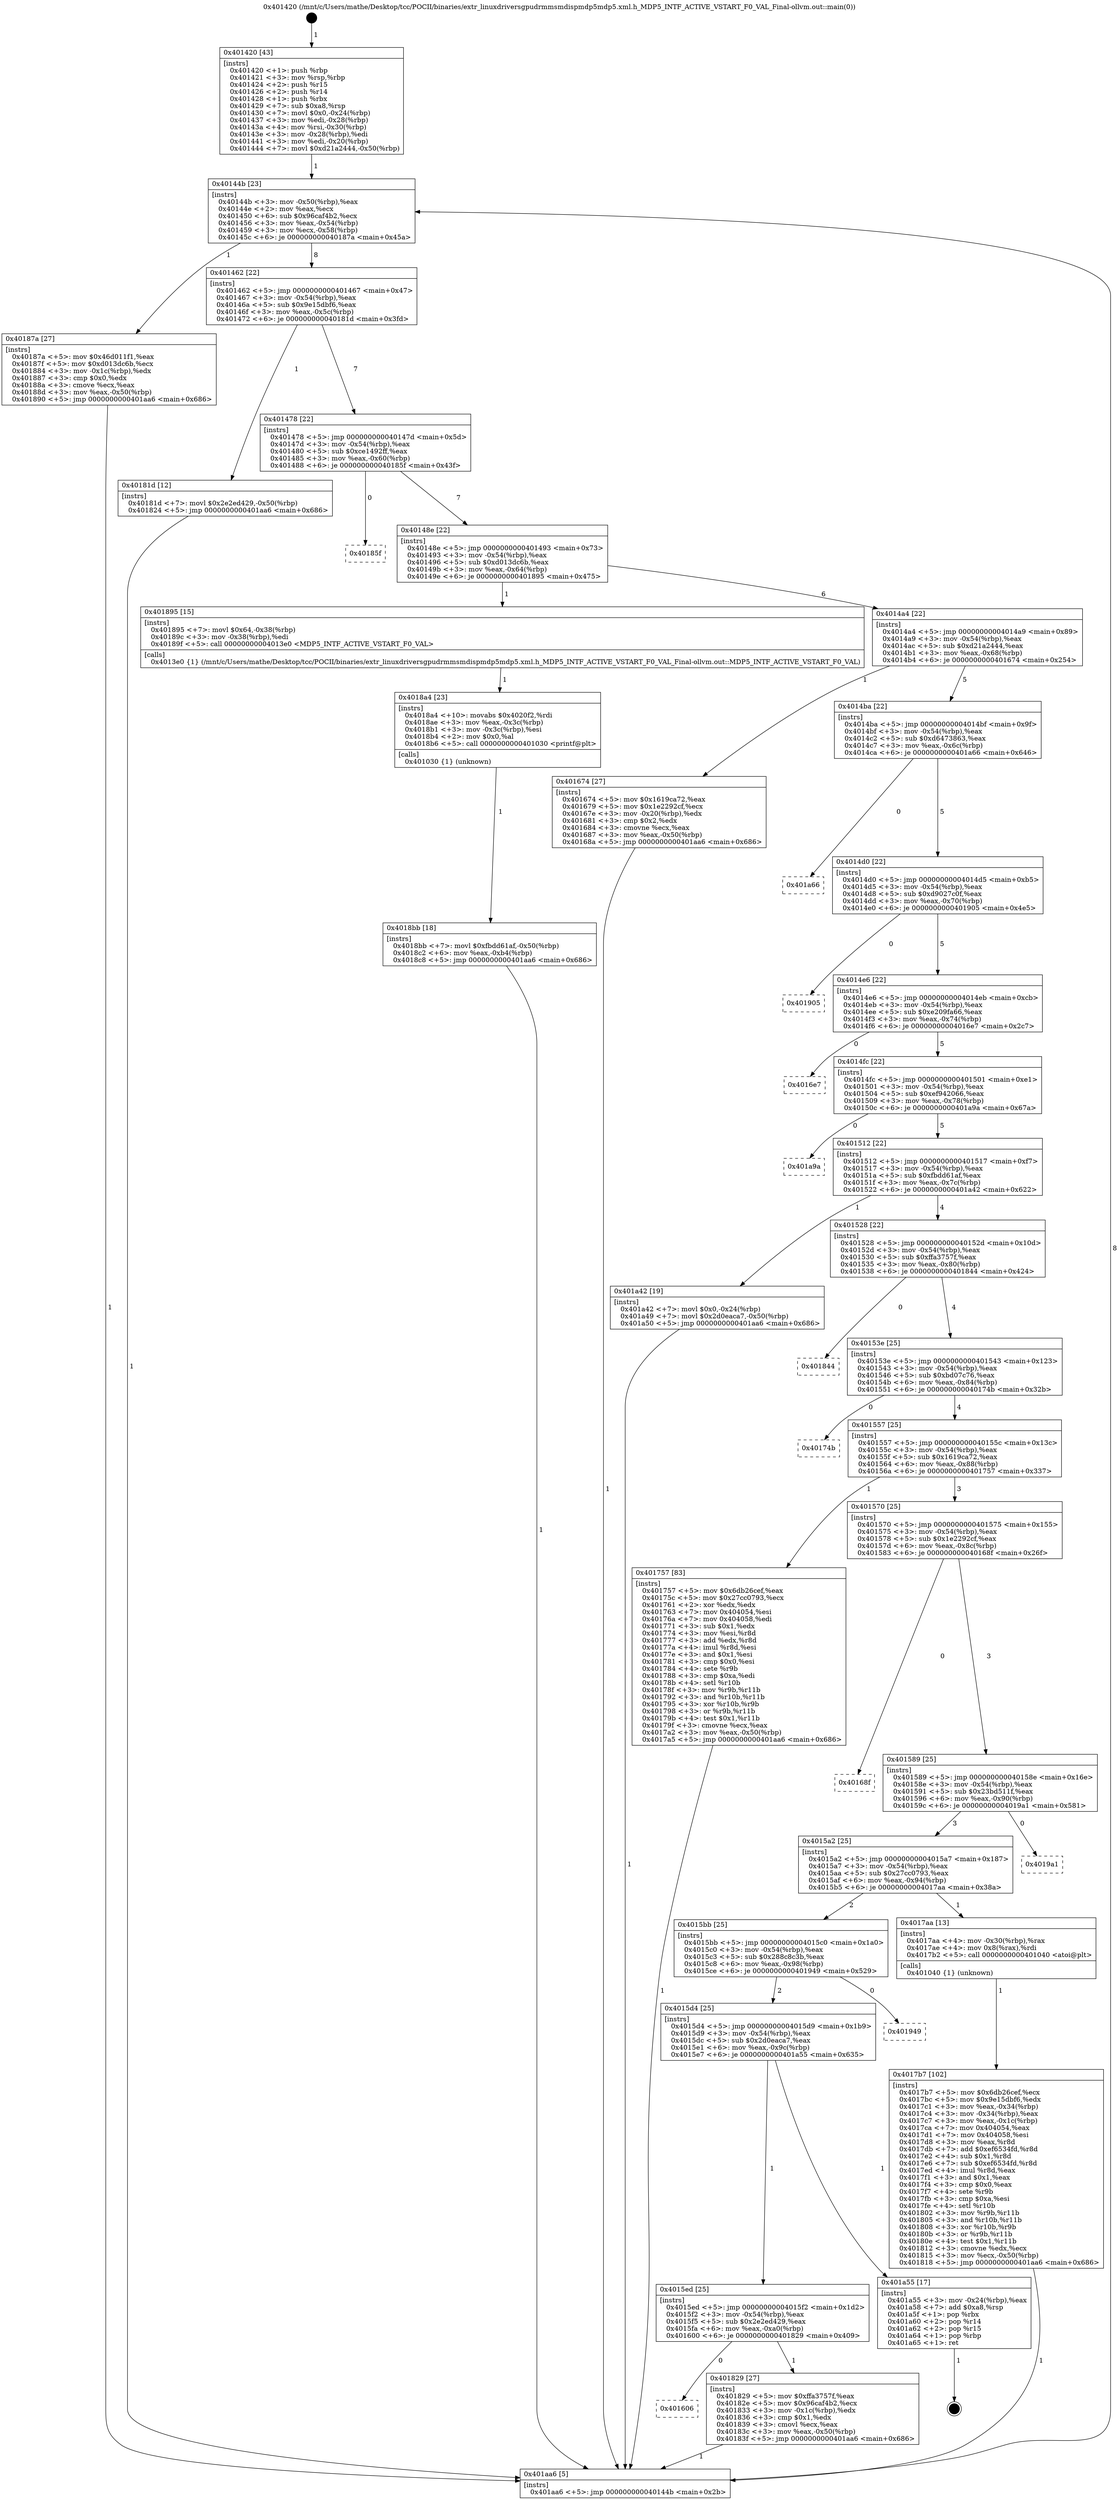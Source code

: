 digraph "0x401420" {
  label = "0x401420 (/mnt/c/Users/mathe/Desktop/tcc/POCII/binaries/extr_linuxdriversgpudrmmsmdispmdp5mdp5.xml.h_MDP5_INTF_ACTIVE_VSTART_F0_VAL_Final-ollvm.out::main(0))"
  labelloc = "t"
  node[shape=record]

  Entry [label="",width=0.3,height=0.3,shape=circle,fillcolor=black,style=filled]
  "0x40144b" [label="{
     0x40144b [23]\l
     | [instrs]\l
     &nbsp;&nbsp;0x40144b \<+3\>: mov -0x50(%rbp),%eax\l
     &nbsp;&nbsp;0x40144e \<+2\>: mov %eax,%ecx\l
     &nbsp;&nbsp;0x401450 \<+6\>: sub $0x96caf4b2,%ecx\l
     &nbsp;&nbsp;0x401456 \<+3\>: mov %eax,-0x54(%rbp)\l
     &nbsp;&nbsp;0x401459 \<+3\>: mov %ecx,-0x58(%rbp)\l
     &nbsp;&nbsp;0x40145c \<+6\>: je 000000000040187a \<main+0x45a\>\l
  }"]
  "0x40187a" [label="{
     0x40187a [27]\l
     | [instrs]\l
     &nbsp;&nbsp;0x40187a \<+5\>: mov $0x46d011f1,%eax\l
     &nbsp;&nbsp;0x40187f \<+5\>: mov $0xd013dc6b,%ecx\l
     &nbsp;&nbsp;0x401884 \<+3\>: mov -0x1c(%rbp),%edx\l
     &nbsp;&nbsp;0x401887 \<+3\>: cmp $0x0,%edx\l
     &nbsp;&nbsp;0x40188a \<+3\>: cmove %ecx,%eax\l
     &nbsp;&nbsp;0x40188d \<+3\>: mov %eax,-0x50(%rbp)\l
     &nbsp;&nbsp;0x401890 \<+5\>: jmp 0000000000401aa6 \<main+0x686\>\l
  }"]
  "0x401462" [label="{
     0x401462 [22]\l
     | [instrs]\l
     &nbsp;&nbsp;0x401462 \<+5\>: jmp 0000000000401467 \<main+0x47\>\l
     &nbsp;&nbsp;0x401467 \<+3\>: mov -0x54(%rbp),%eax\l
     &nbsp;&nbsp;0x40146a \<+5\>: sub $0x9e15dbf6,%eax\l
     &nbsp;&nbsp;0x40146f \<+3\>: mov %eax,-0x5c(%rbp)\l
     &nbsp;&nbsp;0x401472 \<+6\>: je 000000000040181d \<main+0x3fd\>\l
  }"]
  Exit [label="",width=0.3,height=0.3,shape=circle,fillcolor=black,style=filled,peripheries=2]
  "0x40181d" [label="{
     0x40181d [12]\l
     | [instrs]\l
     &nbsp;&nbsp;0x40181d \<+7\>: movl $0x2e2ed429,-0x50(%rbp)\l
     &nbsp;&nbsp;0x401824 \<+5\>: jmp 0000000000401aa6 \<main+0x686\>\l
  }"]
  "0x401478" [label="{
     0x401478 [22]\l
     | [instrs]\l
     &nbsp;&nbsp;0x401478 \<+5\>: jmp 000000000040147d \<main+0x5d\>\l
     &nbsp;&nbsp;0x40147d \<+3\>: mov -0x54(%rbp),%eax\l
     &nbsp;&nbsp;0x401480 \<+5\>: sub $0xce1492ff,%eax\l
     &nbsp;&nbsp;0x401485 \<+3\>: mov %eax,-0x60(%rbp)\l
     &nbsp;&nbsp;0x401488 \<+6\>: je 000000000040185f \<main+0x43f\>\l
  }"]
  "0x4018bb" [label="{
     0x4018bb [18]\l
     | [instrs]\l
     &nbsp;&nbsp;0x4018bb \<+7\>: movl $0xfbdd61af,-0x50(%rbp)\l
     &nbsp;&nbsp;0x4018c2 \<+6\>: mov %eax,-0xb4(%rbp)\l
     &nbsp;&nbsp;0x4018c8 \<+5\>: jmp 0000000000401aa6 \<main+0x686\>\l
  }"]
  "0x40185f" [label="{
     0x40185f\l
  }", style=dashed]
  "0x40148e" [label="{
     0x40148e [22]\l
     | [instrs]\l
     &nbsp;&nbsp;0x40148e \<+5\>: jmp 0000000000401493 \<main+0x73\>\l
     &nbsp;&nbsp;0x401493 \<+3\>: mov -0x54(%rbp),%eax\l
     &nbsp;&nbsp;0x401496 \<+5\>: sub $0xd013dc6b,%eax\l
     &nbsp;&nbsp;0x40149b \<+3\>: mov %eax,-0x64(%rbp)\l
     &nbsp;&nbsp;0x40149e \<+6\>: je 0000000000401895 \<main+0x475\>\l
  }"]
  "0x4018a4" [label="{
     0x4018a4 [23]\l
     | [instrs]\l
     &nbsp;&nbsp;0x4018a4 \<+10\>: movabs $0x4020f2,%rdi\l
     &nbsp;&nbsp;0x4018ae \<+3\>: mov %eax,-0x3c(%rbp)\l
     &nbsp;&nbsp;0x4018b1 \<+3\>: mov -0x3c(%rbp),%esi\l
     &nbsp;&nbsp;0x4018b4 \<+2\>: mov $0x0,%al\l
     &nbsp;&nbsp;0x4018b6 \<+5\>: call 0000000000401030 \<printf@plt\>\l
     | [calls]\l
     &nbsp;&nbsp;0x401030 \{1\} (unknown)\l
  }"]
  "0x401895" [label="{
     0x401895 [15]\l
     | [instrs]\l
     &nbsp;&nbsp;0x401895 \<+7\>: movl $0x64,-0x38(%rbp)\l
     &nbsp;&nbsp;0x40189c \<+3\>: mov -0x38(%rbp),%edi\l
     &nbsp;&nbsp;0x40189f \<+5\>: call 00000000004013e0 \<MDP5_INTF_ACTIVE_VSTART_F0_VAL\>\l
     | [calls]\l
     &nbsp;&nbsp;0x4013e0 \{1\} (/mnt/c/Users/mathe/Desktop/tcc/POCII/binaries/extr_linuxdriversgpudrmmsmdispmdp5mdp5.xml.h_MDP5_INTF_ACTIVE_VSTART_F0_VAL_Final-ollvm.out::MDP5_INTF_ACTIVE_VSTART_F0_VAL)\l
  }"]
  "0x4014a4" [label="{
     0x4014a4 [22]\l
     | [instrs]\l
     &nbsp;&nbsp;0x4014a4 \<+5\>: jmp 00000000004014a9 \<main+0x89\>\l
     &nbsp;&nbsp;0x4014a9 \<+3\>: mov -0x54(%rbp),%eax\l
     &nbsp;&nbsp;0x4014ac \<+5\>: sub $0xd21a2444,%eax\l
     &nbsp;&nbsp;0x4014b1 \<+3\>: mov %eax,-0x68(%rbp)\l
     &nbsp;&nbsp;0x4014b4 \<+6\>: je 0000000000401674 \<main+0x254\>\l
  }"]
  "0x401606" [label="{
     0x401606\l
  }", style=dashed]
  "0x401674" [label="{
     0x401674 [27]\l
     | [instrs]\l
     &nbsp;&nbsp;0x401674 \<+5\>: mov $0x1619ca72,%eax\l
     &nbsp;&nbsp;0x401679 \<+5\>: mov $0x1e2292cf,%ecx\l
     &nbsp;&nbsp;0x40167e \<+3\>: mov -0x20(%rbp),%edx\l
     &nbsp;&nbsp;0x401681 \<+3\>: cmp $0x2,%edx\l
     &nbsp;&nbsp;0x401684 \<+3\>: cmovne %ecx,%eax\l
     &nbsp;&nbsp;0x401687 \<+3\>: mov %eax,-0x50(%rbp)\l
     &nbsp;&nbsp;0x40168a \<+5\>: jmp 0000000000401aa6 \<main+0x686\>\l
  }"]
  "0x4014ba" [label="{
     0x4014ba [22]\l
     | [instrs]\l
     &nbsp;&nbsp;0x4014ba \<+5\>: jmp 00000000004014bf \<main+0x9f\>\l
     &nbsp;&nbsp;0x4014bf \<+3\>: mov -0x54(%rbp),%eax\l
     &nbsp;&nbsp;0x4014c2 \<+5\>: sub $0xd6473863,%eax\l
     &nbsp;&nbsp;0x4014c7 \<+3\>: mov %eax,-0x6c(%rbp)\l
     &nbsp;&nbsp;0x4014ca \<+6\>: je 0000000000401a66 \<main+0x646\>\l
  }"]
  "0x401aa6" [label="{
     0x401aa6 [5]\l
     | [instrs]\l
     &nbsp;&nbsp;0x401aa6 \<+5\>: jmp 000000000040144b \<main+0x2b\>\l
  }"]
  "0x401420" [label="{
     0x401420 [43]\l
     | [instrs]\l
     &nbsp;&nbsp;0x401420 \<+1\>: push %rbp\l
     &nbsp;&nbsp;0x401421 \<+3\>: mov %rsp,%rbp\l
     &nbsp;&nbsp;0x401424 \<+2\>: push %r15\l
     &nbsp;&nbsp;0x401426 \<+2\>: push %r14\l
     &nbsp;&nbsp;0x401428 \<+1\>: push %rbx\l
     &nbsp;&nbsp;0x401429 \<+7\>: sub $0xa8,%rsp\l
     &nbsp;&nbsp;0x401430 \<+7\>: movl $0x0,-0x24(%rbp)\l
     &nbsp;&nbsp;0x401437 \<+3\>: mov %edi,-0x28(%rbp)\l
     &nbsp;&nbsp;0x40143a \<+4\>: mov %rsi,-0x30(%rbp)\l
     &nbsp;&nbsp;0x40143e \<+3\>: mov -0x28(%rbp),%edi\l
     &nbsp;&nbsp;0x401441 \<+3\>: mov %edi,-0x20(%rbp)\l
     &nbsp;&nbsp;0x401444 \<+7\>: movl $0xd21a2444,-0x50(%rbp)\l
  }"]
  "0x401829" [label="{
     0x401829 [27]\l
     | [instrs]\l
     &nbsp;&nbsp;0x401829 \<+5\>: mov $0xffa3757f,%eax\l
     &nbsp;&nbsp;0x40182e \<+5\>: mov $0x96caf4b2,%ecx\l
     &nbsp;&nbsp;0x401833 \<+3\>: mov -0x1c(%rbp),%edx\l
     &nbsp;&nbsp;0x401836 \<+3\>: cmp $0x1,%edx\l
     &nbsp;&nbsp;0x401839 \<+3\>: cmovl %ecx,%eax\l
     &nbsp;&nbsp;0x40183c \<+3\>: mov %eax,-0x50(%rbp)\l
     &nbsp;&nbsp;0x40183f \<+5\>: jmp 0000000000401aa6 \<main+0x686\>\l
  }"]
  "0x401a66" [label="{
     0x401a66\l
  }", style=dashed]
  "0x4014d0" [label="{
     0x4014d0 [22]\l
     | [instrs]\l
     &nbsp;&nbsp;0x4014d0 \<+5\>: jmp 00000000004014d5 \<main+0xb5\>\l
     &nbsp;&nbsp;0x4014d5 \<+3\>: mov -0x54(%rbp),%eax\l
     &nbsp;&nbsp;0x4014d8 \<+5\>: sub $0xd9027c0f,%eax\l
     &nbsp;&nbsp;0x4014dd \<+3\>: mov %eax,-0x70(%rbp)\l
     &nbsp;&nbsp;0x4014e0 \<+6\>: je 0000000000401905 \<main+0x4e5\>\l
  }"]
  "0x4015ed" [label="{
     0x4015ed [25]\l
     | [instrs]\l
     &nbsp;&nbsp;0x4015ed \<+5\>: jmp 00000000004015f2 \<main+0x1d2\>\l
     &nbsp;&nbsp;0x4015f2 \<+3\>: mov -0x54(%rbp),%eax\l
     &nbsp;&nbsp;0x4015f5 \<+5\>: sub $0x2e2ed429,%eax\l
     &nbsp;&nbsp;0x4015fa \<+6\>: mov %eax,-0xa0(%rbp)\l
     &nbsp;&nbsp;0x401600 \<+6\>: je 0000000000401829 \<main+0x409\>\l
  }"]
  "0x401905" [label="{
     0x401905\l
  }", style=dashed]
  "0x4014e6" [label="{
     0x4014e6 [22]\l
     | [instrs]\l
     &nbsp;&nbsp;0x4014e6 \<+5\>: jmp 00000000004014eb \<main+0xcb\>\l
     &nbsp;&nbsp;0x4014eb \<+3\>: mov -0x54(%rbp),%eax\l
     &nbsp;&nbsp;0x4014ee \<+5\>: sub $0xe209fa66,%eax\l
     &nbsp;&nbsp;0x4014f3 \<+3\>: mov %eax,-0x74(%rbp)\l
     &nbsp;&nbsp;0x4014f6 \<+6\>: je 00000000004016e7 \<main+0x2c7\>\l
  }"]
  "0x401a55" [label="{
     0x401a55 [17]\l
     | [instrs]\l
     &nbsp;&nbsp;0x401a55 \<+3\>: mov -0x24(%rbp),%eax\l
     &nbsp;&nbsp;0x401a58 \<+7\>: add $0xa8,%rsp\l
     &nbsp;&nbsp;0x401a5f \<+1\>: pop %rbx\l
     &nbsp;&nbsp;0x401a60 \<+2\>: pop %r14\l
     &nbsp;&nbsp;0x401a62 \<+2\>: pop %r15\l
     &nbsp;&nbsp;0x401a64 \<+1\>: pop %rbp\l
     &nbsp;&nbsp;0x401a65 \<+1\>: ret\l
  }"]
  "0x4016e7" [label="{
     0x4016e7\l
  }", style=dashed]
  "0x4014fc" [label="{
     0x4014fc [22]\l
     | [instrs]\l
     &nbsp;&nbsp;0x4014fc \<+5\>: jmp 0000000000401501 \<main+0xe1\>\l
     &nbsp;&nbsp;0x401501 \<+3\>: mov -0x54(%rbp),%eax\l
     &nbsp;&nbsp;0x401504 \<+5\>: sub $0xef942066,%eax\l
     &nbsp;&nbsp;0x401509 \<+3\>: mov %eax,-0x78(%rbp)\l
     &nbsp;&nbsp;0x40150c \<+6\>: je 0000000000401a9a \<main+0x67a\>\l
  }"]
  "0x4015d4" [label="{
     0x4015d4 [25]\l
     | [instrs]\l
     &nbsp;&nbsp;0x4015d4 \<+5\>: jmp 00000000004015d9 \<main+0x1b9\>\l
     &nbsp;&nbsp;0x4015d9 \<+3\>: mov -0x54(%rbp),%eax\l
     &nbsp;&nbsp;0x4015dc \<+5\>: sub $0x2d0eaca7,%eax\l
     &nbsp;&nbsp;0x4015e1 \<+6\>: mov %eax,-0x9c(%rbp)\l
     &nbsp;&nbsp;0x4015e7 \<+6\>: je 0000000000401a55 \<main+0x635\>\l
  }"]
  "0x401a9a" [label="{
     0x401a9a\l
  }", style=dashed]
  "0x401512" [label="{
     0x401512 [22]\l
     | [instrs]\l
     &nbsp;&nbsp;0x401512 \<+5\>: jmp 0000000000401517 \<main+0xf7\>\l
     &nbsp;&nbsp;0x401517 \<+3\>: mov -0x54(%rbp),%eax\l
     &nbsp;&nbsp;0x40151a \<+5\>: sub $0xfbdd61af,%eax\l
     &nbsp;&nbsp;0x40151f \<+3\>: mov %eax,-0x7c(%rbp)\l
     &nbsp;&nbsp;0x401522 \<+6\>: je 0000000000401a42 \<main+0x622\>\l
  }"]
  "0x401949" [label="{
     0x401949\l
  }", style=dashed]
  "0x401a42" [label="{
     0x401a42 [19]\l
     | [instrs]\l
     &nbsp;&nbsp;0x401a42 \<+7\>: movl $0x0,-0x24(%rbp)\l
     &nbsp;&nbsp;0x401a49 \<+7\>: movl $0x2d0eaca7,-0x50(%rbp)\l
     &nbsp;&nbsp;0x401a50 \<+5\>: jmp 0000000000401aa6 \<main+0x686\>\l
  }"]
  "0x401528" [label="{
     0x401528 [22]\l
     | [instrs]\l
     &nbsp;&nbsp;0x401528 \<+5\>: jmp 000000000040152d \<main+0x10d\>\l
     &nbsp;&nbsp;0x40152d \<+3\>: mov -0x54(%rbp),%eax\l
     &nbsp;&nbsp;0x401530 \<+5\>: sub $0xffa3757f,%eax\l
     &nbsp;&nbsp;0x401535 \<+3\>: mov %eax,-0x80(%rbp)\l
     &nbsp;&nbsp;0x401538 \<+6\>: je 0000000000401844 \<main+0x424\>\l
  }"]
  "0x4017b7" [label="{
     0x4017b7 [102]\l
     | [instrs]\l
     &nbsp;&nbsp;0x4017b7 \<+5\>: mov $0x6db26cef,%ecx\l
     &nbsp;&nbsp;0x4017bc \<+5\>: mov $0x9e15dbf6,%edx\l
     &nbsp;&nbsp;0x4017c1 \<+3\>: mov %eax,-0x34(%rbp)\l
     &nbsp;&nbsp;0x4017c4 \<+3\>: mov -0x34(%rbp),%eax\l
     &nbsp;&nbsp;0x4017c7 \<+3\>: mov %eax,-0x1c(%rbp)\l
     &nbsp;&nbsp;0x4017ca \<+7\>: mov 0x404054,%eax\l
     &nbsp;&nbsp;0x4017d1 \<+7\>: mov 0x404058,%esi\l
     &nbsp;&nbsp;0x4017d8 \<+3\>: mov %eax,%r8d\l
     &nbsp;&nbsp;0x4017db \<+7\>: add $0xef6534fd,%r8d\l
     &nbsp;&nbsp;0x4017e2 \<+4\>: sub $0x1,%r8d\l
     &nbsp;&nbsp;0x4017e6 \<+7\>: sub $0xef6534fd,%r8d\l
     &nbsp;&nbsp;0x4017ed \<+4\>: imul %r8d,%eax\l
     &nbsp;&nbsp;0x4017f1 \<+3\>: and $0x1,%eax\l
     &nbsp;&nbsp;0x4017f4 \<+3\>: cmp $0x0,%eax\l
     &nbsp;&nbsp;0x4017f7 \<+4\>: sete %r9b\l
     &nbsp;&nbsp;0x4017fb \<+3\>: cmp $0xa,%esi\l
     &nbsp;&nbsp;0x4017fe \<+4\>: setl %r10b\l
     &nbsp;&nbsp;0x401802 \<+3\>: mov %r9b,%r11b\l
     &nbsp;&nbsp;0x401805 \<+3\>: and %r10b,%r11b\l
     &nbsp;&nbsp;0x401808 \<+3\>: xor %r10b,%r9b\l
     &nbsp;&nbsp;0x40180b \<+3\>: or %r9b,%r11b\l
     &nbsp;&nbsp;0x40180e \<+4\>: test $0x1,%r11b\l
     &nbsp;&nbsp;0x401812 \<+3\>: cmovne %edx,%ecx\l
     &nbsp;&nbsp;0x401815 \<+3\>: mov %ecx,-0x50(%rbp)\l
     &nbsp;&nbsp;0x401818 \<+5\>: jmp 0000000000401aa6 \<main+0x686\>\l
  }"]
  "0x401844" [label="{
     0x401844\l
  }", style=dashed]
  "0x40153e" [label="{
     0x40153e [25]\l
     | [instrs]\l
     &nbsp;&nbsp;0x40153e \<+5\>: jmp 0000000000401543 \<main+0x123\>\l
     &nbsp;&nbsp;0x401543 \<+3\>: mov -0x54(%rbp),%eax\l
     &nbsp;&nbsp;0x401546 \<+5\>: sub $0xbd07c76,%eax\l
     &nbsp;&nbsp;0x40154b \<+6\>: mov %eax,-0x84(%rbp)\l
     &nbsp;&nbsp;0x401551 \<+6\>: je 000000000040174b \<main+0x32b\>\l
  }"]
  "0x4015bb" [label="{
     0x4015bb [25]\l
     | [instrs]\l
     &nbsp;&nbsp;0x4015bb \<+5\>: jmp 00000000004015c0 \<main+0x1a0\>\l
     &nbsp;&nbsp;0x4015c0 \<+3\>: mov -0x54(%rbp),%eax\l
     &nbsp;&nbsp;0x4015c3 \<+5\>: sub $0x288c8c3b,%eax\l
     &nbsp;&nbsp;0x4015c8 \<+6\>: mov %eax,-0x98(%rbp)\l
     &nbsp;&nbsp;0x4015ce \<+6\>: je 0000000000401949 \<main+0x529\>\l
  }"]
  "0x40174b" [label="{
     0x40174b\l
  }", style=dashed]
  "0x401557" [label="{
     0x401557 [25]\l
     | [instrs]\l
     &nbsp;&nbsp;0x401557 \<+5\>: jmp 000000000040155c \<main+0x13c\>\l
     &nbsp;&nbsp;0x40155c \<+3\>: mov -0x54(%rbp),%eax\l
     &nbsp;&nbsp;0x40155f \<+5\>: sub $0x1619ca72,%eax\l
     &nbsp;&nbsp;0x401564 \<+6\>: mov %eax,-0x88(%rbp)\l
     &nbsp;&nbsp;0x40156a \<+6\>: je 0000000000401757 \<main+0x337\>\l
  }"]
  "0x4017aa" [label="{
     0x4017aa [13]\l
     | [instrs]\l
     &nbsp;&nbsp;0x4017aa \<+4\>: mov -0x30(%rbp),%rax\l
     &nbsp;&nbsp;0x4017ae \<+4\>: mov 0x8(%rax),%rdi\l
     &nbsp;&nbsp;0x4017b2 \<+5\>: call 0000000000401040 \<atoi@plt\>\l
     | [calls]\l
     &nbsp;&nbsp;0x401040 \{1\} (unknown)\l
  }"]
  "0x401757" [label="{
     0x401757 [83]\l
     | [instrs]\l
     &nbsp;&nbsp;0x401757 \<+5\>: mov $0x6db26cef,%eax\l
     &nbsp;&nbsp;0x40175c \<+5\>: mov $0x27cc0793,%ecx\l
     &nbsp;&nbsp;0x401761 \<+2\>: xor %edx,%edx\l
     &nbsp;&nbsp;0x401763 \<+7\>: mov 0x404054,%esi\l
     &nbsp;&nbsp;0x40176a \<+7\>: mov 0x404058,%edi\l
     &nbsp;&nbsp;0x401771 \<+3\>: sub $0x1,%edx\l
     &nbsp;&nbsp;0x401774 \<+3\>: mov %esi,%r8d\l
     &nbsp;&nbsp;0x401777 \<+3\>: add %edx,%r8d\l
     &nbsp;&nbsp;0x40177a \<+4\>: imul %r8d,%esi\l
     &nbsp;&nbsp;0x40177e \<+3\>: and $0x1,%esi\l
     &nbsp;&nbsp;0x401781 \<+3\>: cmp $0x0,%esi\l
     &nbsp;&nbsp;0x401784 \<+4\>: sete %r9b\l
     &nbsp;&nbsp;0x401788 \<+3\>: cmp $0xa,%edi\l
     &nbsp;&nbsp;0x40178b \<+4\>: setl %r10b\l
     &nbsp;&nbsp;0x40178f \<+3\>: mov %r9b,%r11b\l
     &nbsp;&nbsp;0x401792 \<+3\>: and %r10b,%r11b\l
     &nbsp;&nbsp;0x401795 \<+3\>: xor %r10b,%r9b\l
     &nbsp;&nbsp;0x401798 \<+3\>: or %r9b,%r11b\l
     &nbsp;&nbsp;0x40179b \<+4\>: test $0x1,%r11b\l
     &nbsp;&nbsp;0x40179f \<+3\>: cmovne %ecx,%eax\l
     &nbsp;&nbsp;0x4017a2 \<+3\>: mov %eax,-0x50(%rbp)\l
     &nbsp;&nbsp;0x4017a5 \<+5\>: jmp 0000000000401aa6 \<main+0x686\>\l
  }"]
  "0x401570" [label="{
     0x401570 [25]\l
     | [instrs]\l
     &nbsp;&nbsp;0x401570 \<+5\>: jmp 0000000000401575 \<main+0x155\>\l
     &nbsp;&nbsp;0x401575 \<+3\>: mov -0x54(%rbp),%eax\l
     &nbsp;&nbsp;0x401578 \<+5\>: sub $0x1e2292cf,%eax\l
     &nbsp;&nbsp;0x40157d \<+6\>: mov %eax,-0x8c(%rbp)\l
     &nbsp;&nbsp;0x401583 \<+6\>: je 000000000040168f \<main+0x26f\>\l
  }"]
  "0x4015a2" [label="{
     0x4015a2 [25]\l
     | [instrs]\l
     &nbsp;&nbsp;0x4015a2 \<+5\>: jmp 00000000004015a7 \<main+0x187\>\l
     &nbsp;&nbsp;0x4015a7 \<+3\>: mov -0x54(%rbp),%eax\l
     &nbsp;&nbsp;0x4015aa \<+5\>: sub $0x27cc0793,%eax\l
     &nbsp;&nbsp;0x4015af \<+6\>: mov %eax,-0x94(%rbp)\l
     &nbsp;&nbsp;0x4015b5 \<+6\>: je 00000000004017aa \<main+0x38a\>\l
  }"]
  "0x40168f" [label="{
     0x40168f\l
  }", style=dashed]
  "0x401589" [label="{
     0x401589 [25]\l
     | [instrs]\l
     &nbsp;&nbsp;0x401589 \<+5\>: jmp 000000000040158e \<main+0x16e\>\l
     &nbsp;&nbsp;0x40158e \<+3\>: mov -0x54(%rbp),%eax\l
     &nbsp;&nbsp;0x401591 \<+5\>: sub $0x23bd511f,%eax\l
     &nbsp;&nbsp;0x401596 \<+6\>: mov %eax,-0x90(%rbp)\l
     &nbsp;&nbsp;0x40159c \<+6\>: je 00000000004019a1 \<main+0x581\>\l
  }"]
  "0x4019a1" [label="{
     0x4019a1\l
  }", style=dashed]
  Entry -> "0x401420" [label=" 1"]
  "0x40144b" -> "0x40187a" [label=" 1"]
  "0x40144b" -> "0x401462" [label=" 8"]
  "0x401a55" -> Exit [label=" 1"]
  "0x401462" -> "0x40181d" [label=" 1"]
  "0x401462" -> "0x401478" [label=" 7"]
  "0x401a42" -> "0x401aa6" [label=" 1"]
  "0x401478" -> "0x40185f" [label=" 0"]
  "0x401478" -> "0x40148e" [label=" 7"]
  "0x4018bb" -> "0x401aa6" [label=" 1"]
  "0x40148e" -> "0x401895" [label=" 1"]
  "0x40148e" -> "0x4014a4" [label=" 6"]
  "0x4018a4" -> "0x4018bb" [label=" 1"]
  "0x4014a4" -> "0x401674" [label=" 1"]
  "0x4014a4" -> "0x4014ba" [label=" 5"]
  "0x401674" -> "0x401aa6" [label=" 1"]
  "0x401420" -> "0x40144b" [label=" 1"]
  "0x401aa6" -> "0x40144b" [label=" 8"]
  "0x401895" -> "0x4018a4" [label=" 1"]
  "0x4014ba" -> "0x401a66" [label=" 0"]
  "0x4014ba" -> "0x4014d0" [label=" 5"]
  "0x40187a" -> "0x401aa6" [label=" 1"]
  "0x4014d0" -> "0x401905" [label=" 0"]
  "0x4014d0" -> "0x4014e6" [label=" 5"]
  "0x4015ed" -> "0x401606" [label=" 0"]
  "0x4014e6" -> "0x4016e7" [label=" 0"]
  "0x4014e6" -> "0x4014fc" [label=" 5"]
  "0x4015ed" -> "0x401829" [label=" 1"]
  "0x4014fc" -> "0x401a9a" [label=" 0"]
  "0x4014fc" -> "0x401512" [label=" 5"]
  "0x4015d4" -> "0x4015ed" [label=" 1"]
  "0x401512" -> "0x401a42" [label=" 1"]
  "0x401512" -> "0x401528" [label=" 4"]
  "0x4015d4" -> "0x401a55" [label=" 1"]
  "0x401528" -> "0x401844" [label=" 0"]
  "0x401528" -> "0x40153e" [label=" 4"]
  "0x4015bb" -> "0x4015d4" [label=" 2"]
  "0x40153e" -> "0x40174b" [label=" 0"]
  "0x40153e" -> "0x401557" [label=" 4"]
  "0x4015bb" -> "0x401949" [label=" 0"]
  "0x401557" -> "0x401757" [label=" 1"]
  "0x401557" -> "0x401570" [label=" 3"]
  "0x401757" -> "0x401aa6" [label=" 1"]
  "0x401829" -> "0x401aa6" [label=" 1"]
  "0x401570" -> "0x40168f" [label=" 0"]
  "0x401570" -> "0x401589" [label=" 3"]
  "0x4017b7" -> "0x401aa6" [label=" 1"]
  "0x401589" -> "0x4019a1" [label=" 0"]
  "0x401589" -> "0x4015a2" [label=" 3"]
  "0x40181d" -> "0x401aa6" [label=" 1"]
  "0x4015a2" -> "0x4017aa" [label=" 1"]
  "0x4015a2" -> "0x4015bb" [label=" 2"]
  "0x4017aa" -> "0x4017b7" [label=" 1"]
}
